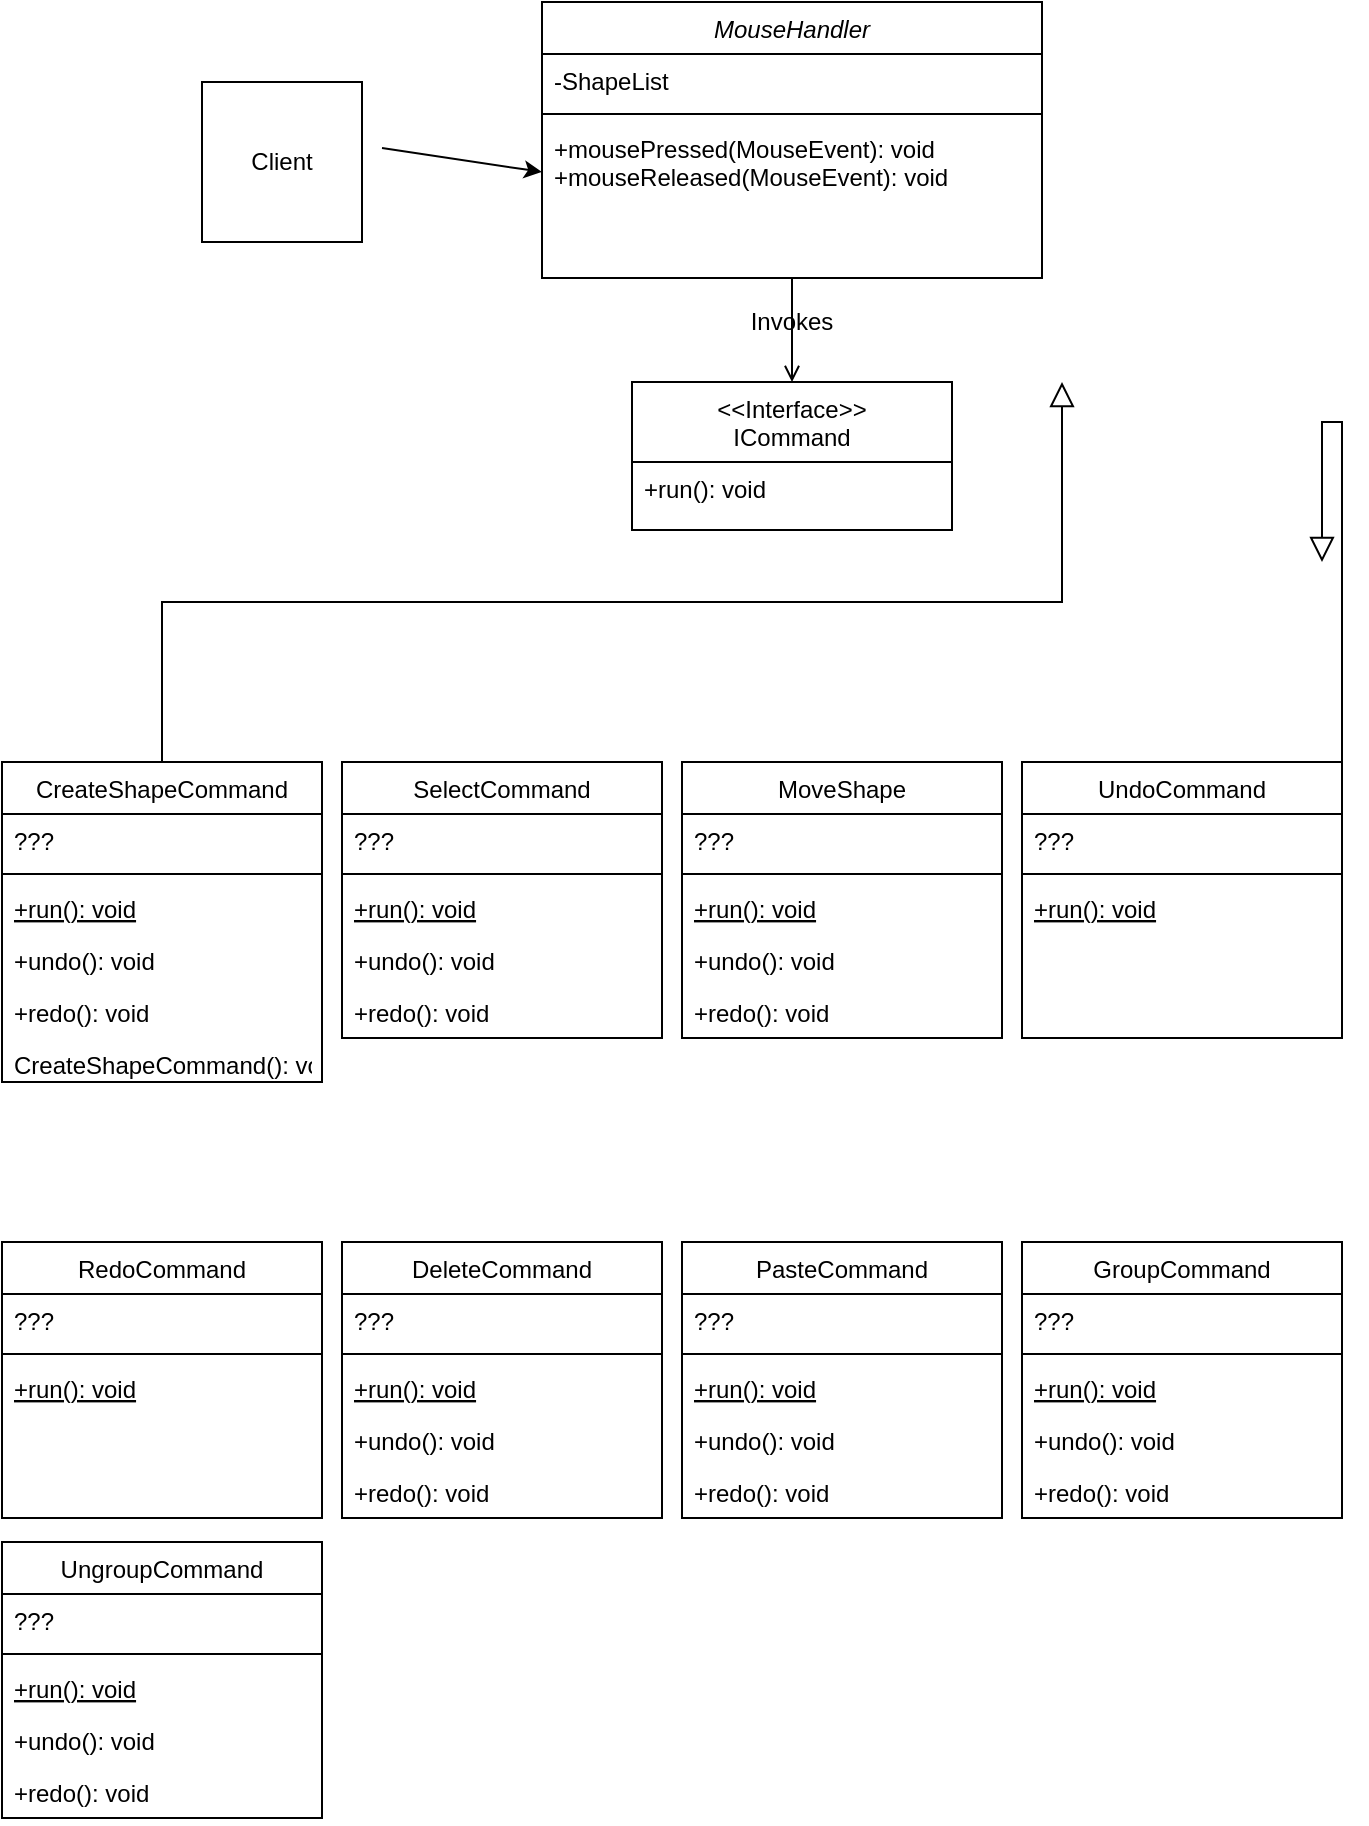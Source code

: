<mxfile version="13.6.10" type="github">
  <diagram id="C5RBs43oDa-KdzZeNtuy" name="Page-1">
    <mxGraphModel dx="1426" dy="826" grid="1" gridSize="10" guides="1" tooltips="1" connect="1" arrows="1" fold="1" page="1" pageScale="1" pageWidth="827" pageHeight="1169" math="0" shadow="0">
      <root>
        <mxCell id="WIyWlLk6GJQsqaUBKTNV-0" />
        <mxCell id="WIyWlLk6GJQsqaUBKTNV-1" parent="WIyWlLk6GJQsqaUBKTNV-0" />
        <mxCell id="zkfFHV4jXpPFQw0GAbJ--12" value="" style="endArrow=block;endSize=10;endFill=0;shadow=0;strokeWidth=1;rounded=0;edgeStyle=elbowEdgeStyle;elbow=vertical;" parent="WIyWlLk6GJQsqaUBKTNV-1" source="zkfFHV4jXpPFQw0GAbJ--6" edge="1">
          <mxGeometry width="160" relative="1" as="geometry">
            <mxPoint x="200" y="203" as="sourcePoint" />
            <mxPoint x="560" y="200" as="targetPoint" />
            <Array as="points">
              <mxPoint x="420" y="310" />
              <mxPoint x="640" y="310" />
            </Array>
          </mxGeometry>
        </mxCell>
        <mxCell id="zkfFHV4jXpPFQw0GAbJ--16" value="" style="endArrow=block;endSize=10;endFill=0;shadow=0;strokeWidth=1;rounded=0;edgeStyle=elbowEdgeStyle;elbow=vertical;" parent="WIyWlLk6GJQsqaUBKTNV-1" edge="1">
          <mxGeometry width="160" relative="1" as="geometry">
            <mxPoint x="700" y="390" as="sourcePoint" />
            <mxPoint x="690" y="290" as="targetPoint" />
            <Array as="points">
              <mxPoint x="600" y="220" />
            </Array>
          </mxGeometry>
        </mxCell>
        <mxCell id="zkfFHV4jXpPFQw0GAbJ--26" value="" style="endArrow=open;shadow=0;strokeWidth=1;rounded=0;endFill=1;edgeStyle=elbowEdgeStyle;elbow=vertical;" parent="WIyWlLk6GJQsqaUBKTNV-1" source="zkfFHV4jXpPFQw0GAbJ--0" target="zkfFHV4jXpPFQw0GAbJ--17" edge="1">
          <mxGeometry x="0.5" y="41" relative="1" as="geometry">
            <mxPoint x="380" y="192" as="sourcePoint" />
            <mxPoint x="540" y="192" as="targetPoint" />
            <mxPoint x="-40" y="32" as="offset" />
          </mxGeometry>
        </mxCell>
        <mxCell id="EbQSN0yyJCOW8OBc9cXN-0" value="Client" style="whiteSpace=wrap;html=1;aspect=fixed;" vertex="1" parent="WIyWlLk6GJQsqaUBKTNV-1">
          <mxGeometry x="130" y="50" width="80" height="80" as="geometry" />
        </mxCell>
        <mxCell id="EbQSN0yyJCOW8OBc9cXN-2" value="" style="endArrow=classic;html=1;entryX=0;entryY=0.5;entryDx=0;entryDy=0;" edge="1" parent="WIyWlLk6GJQsqaUBKTNV-1" target="zkfFHV4jXpPFQw0GAbJ--5">
          <mxGeometry width="50" height="50" relative="1" as="geometry">
            <mxPoint x="220" y="83" as="sourcePoint" />
            <mxPoint x="319.5" y="49.998" as="targetPoint" />
          </mxGeometry>
        </mxCell>
        <mxCell id="zkfFHV4jXpPFQw0GAbJ--0" value="MouseHandler" style="swimlane;fontStyle=2;align=center;verticalAlign=top;childLayout=stackLayout;horizontal=1;startSize=26;horizontalStack=0;resizeParent=1;resizeLast=0;collapsible=1;marginBottom=0;rounded=0;shadow=0;strokeWidth=1;" parent="WIyWlLk6GJQsqaUBKTNV-1" vertex="1">
          <mxGeometry x="300" y="10" width="250" height="138" as="geometry">
            <mxRectangle x="230" y="140" width="160" height="26" as="alternateBounds" />
          </mxGeometry>
        </mxCell>
        <mxCell id="zkfFHV4jXpPFQw0GAbJ--3" value="-ShapeList" style="text;align=left;verticalAlign=top;spacingLeft=4;spacingRight=4;overflow=hidden;rotatable=0;points=[[0,0.5],[1,0.5]];portConstraint=eastwest;rounded=0;shadow=0;html=0;" parent="zkfFHV4jXpPFQw0GAbJ--0" vertex="1">
          <mxGeometry y="26" width="250" height="26" as="geometry" />
        </mxCell>
        <mxCell id="zkfFHV4jXpPFQw0GAbJ--4" value="" style="line;html=1;strokeWidth=1;align=left;verticalAlign=middle;spacingTop=-1;spacingLeft=3;spacingRight=3;rotatable=0;labelPosition=right;points=[];portConstraint=eastwest;" parent="zkfFHV4jXpPFQw0GAbJ--0" vertex="1">
          <mxGeometry y="52" width="250" height="8" as="geometry" />
        </mxCell>
        <mxCell id="zkfFHV4jXpPFQw0GAbJ--5" value="+mousePressed(MouseEvent): void &#xa;+mouseReleased(MouseEvent): void" style="text;align=left;verticalAlign=top;spacingLeft=4;spacingRight=4;overflow=hidden;rotatable=0;points=[[0,0.5],[1,0.5]];portConstraint=eastwest;" parent="zkfFHV4jXpPFQw0GAbJ--0" vertex="1">
          <mxGeometry y="60" width="250" height="50" as="geometry" />
        </mxCell>
        <mxCell id="zkfFHV4jXpPFQw0GAbJ--6" value="CreateShapeCommand" style="swimlane;fontStyle=0;align=center;verticalAlign=top;childLayout=stackLayout;horizontal=1;startSize=26;horizontalStack=0;resizeParent=1;resizeLast=0;collapsible=1;marginBottom=0;rounded=0;shadow=0;strokeWidth=1;" parent="WIyWlLk6GJQsqaUBKTNV-1" vertex="1">
          <mxGeometry x="30" y="390" width="160" height="160" as="geometry">
            <mxRectangle x="130" y="380" width="160" height="26" as="alternateBounds" />
          </mxGeometry>
        </mxCell>
        <mxCell id="zkfFHV4jXpPFQw0GAbJ--7" value="???" style="text;align=left;verticalAlign=top;spacingLeft=4;spacingRight=4;overflow=hidden;rotatable=0;points=[[0,0.5],[1,0.5]];portConstraint=eastwest;" parent="zkfFHV4jXpPFQw0GAbJ--6" vertex="1">
          <mxGeometry y="26" width="160" height="26" as="geometry" />
        </mxCell>
        <mxCell id="zkfFHV4jXpPFQw0GAbJ--9" value="" style="line;html=1;strokeWidth=1;align=left;verticalAlign=middle;spacingTop=-1;spacingLeft=3;spacingRight=3;rotatable=0;labelPosition=right;points=[];portConstraint=eastwest;" parent="zkfFHV4jXpPFQw0GAbJ--6" vertex="1">
          <mxGeometry y="52" width="160" height="8" as="geometry" />
        </mxCell>
        <mxCell id="zkfFHV4jXpPFQw0GAbJ--10" value="+run(): void" style="text;align=left;verticalAlign=top;spacingLeft=4;spacingRight=4;overflow=hidden;rotatable=0;points=[[0,0.5],[1,0.5]];portConstraint=eastwest;fontStyle=4" parent="zkfFHV4jXpPFQw0GAbJ--6" vertex="1">
          <mxGeometry y="60" width="160" height="26" as="geometry" />
        </mxCell>
        <mxCell id="zkfFHV4jXpPFQw0GAbJ--11" value="+undo(): void" style="text;align=left;verticalAlign=top;spacingLeft=4;spacingRight=4;overflow=hidden;rotatable=0;points=[[0,0.5],[1,0.5]];portConstraint=eastwest;" parent="zkfFHV4jXpPFQw0GAbJ--6" vertex="1">
          <mxGeometry y="86" width="160" height="26" as="geometry" />
        </mxCell>
        <mxCell id="EbQSN0yyJCOW8OBc9cXN-57" value="+redo(): void" style="text;align=left;verticalAlign=top;spacingLeft=4;spacingRight=4;overflow=hidden;rotatable=0;points=[[0,0.5],[1,0.5]];portConstraint=eastwest;" vertex="1" parent="zkfFHV4jXpPFQw0GAbJ--6">
          <mxGeometry y="112" width="160" height="26" as="geometry" />
        </mxCell>
        <mxCell id="EbQSN0yyJCOW8OBc9cXN-9" value="SelectCommand" style="swimlane;fontStyle=0;align=center;verticalAlign=top;childLayout=stackLayout;horizontal=1;startSize=26;horizontalStack=0;resizeParent=1;resizeLast=0;collapsible=1;marginBottom=0;rounded=0;shadow=0;strokeWidth=1;" vertex="1" parent="WIyWlLk6GJQsqaUBKTNV-1">
          <mxGeometry x="200" y="390" width="160" height="138" as="geometry">
            <mxRectangle x="130" y="380" width="160" height="26" as="alternateBounds" />
          </mxGeometry>
        </mxCell>
        <mxCell id="EbQSN0yyJCOW8OBc9cXN-10" value="???" style="text;align=left;verticalAlign=top;spacingLeft=4;spacingRight=4;overflow=hidden;rotatable=0;points=[[0,0.5],[1,0.5]];portConstraint=eastwest;" vertex="1" parent="EbQSN0yyJCOW8OBc9cXN-9">
          <mxGeometry y="26" width="160" height="26" as="geometry" />
        </mxCell>
        <mxCell id="EbQSN0yyJCOW8OBc9cXN-11" value="" style="line;html=1;strokeWidth=1;align=left;verticalAlign=middle;spacingTop=-1;spacingLeft=3;spacingRight=3;rotatable=0;labelPosition=right;points=[];portConstraint=eastwest;" vertex="1" parent="EbQSN0yyJCOW8OBc9cXN-9">
          <mxGeometry y="52" width="160" height="8" as="geometry" />
        </mxCell>
        <mxCell id="EbQSN0yyJCOW8OBc9cXN-12" value="+run(): void" style="text;align=left;verticalAlign=top;spacingLeft=4;spacingRight=4;overflow=hidden;rotatable=0;points=[[0,0.5],[1,0.5]];portConstraint=eastwest;fontStyle=4" vertex="1" parent="EbQSN0yyJCOW8OBc9cXN-9">
          <mxGeometry y="60" width="160" height="26" as="geometry" />
        </mxCell>
        <mxCell id="EbQSN0yyJCOW8OBc9cXN-13" value="+undo(): void" style="text;align=left;verticalAlign=top;spacingLeft=4;spacingRight=4;overflow=hidden;rotatable=0;points=[[0,0.5],[1,0.5]];portConstraint=eastwest;" vertex="1" parent="EbQSN0yyJCOW8OBc9cXN-9">
          <mxGeometry y="86" width="160" height="26" as="geometry" />
        </mxCell>
        <mxCell id="EbQSN0yyJCOW8OBc9cXN-14" value="+redo(): void" style="text;align=left;verticalAlign=top;spacingLeft=4;spacingRight=4;overflow=hidden;rotatable=0;points=[[0,0.5],[1,0.5]];portConstraint=eastwest;" vertex="1" parent="EbQSN0yyJCOW8OBc9cXN-9">
          <mxGeometry y="112" width="160" height="26" as="geometry" />
        </mxCell>
        <mxCell id="EbQSN0yyJCOW8OBc9cXN-15" value="MoveShape" style="swimlane;fontStyle=0;align=center;verticalAlign=top;childLayout=stackLayout;horizontal=1;startSize=26;horizontalStack=0;resizeParent=1;resizeLast=0;collapsible=1;marginBottom=0;rounded=0;shadow=0;strokeWidth=1;" vertex="1" parent="WIyWlLk6GJQsqaUBKTNV-1">
          <mxGeometry x="370" y="390" width="160" height="138" as="geometry">
            <mxRectangle x="130" y="380" width="160" height="26" as="alternateBounds" />
          </mxGeometry>
        </mxCell>
        <mxCell id="EbQSN0yyJCOW8OBc9cXN-16" value="???" style="text;align=left;verticalAlign=top;spacingLeft=4;spacingRight=4;overflow=hidden;rotatable=0;points=[[0,0.5],[1,0.5]];portConstraint=eastwest;" vertex="1" parent="EbQSN0yyJCOW8OBc9cXN-15">
          <mxGeometry y="26" width="160" height="26" as="geometry" />
        </mxCell>
        <mxCell id="EbQSN0yyJCOW8OBc9cXN-17" value="" style="line;html=1;strokeWidth=1;align=left;verticalAlign=middle;spacingTop=-1;spacingLeft=3;spacingRight=3;rotatable=0;labelPosition=right;points=[];portConstraint=eastwest;" vertex="1" parent="EbQSN0yyJCOW8OBc9cXN-15">
          <mxGeometry y="52" width="160" height="8" as="geometry" />
        </mxCell>
        <mxCell id="EbQSN0yyJCOW8OBc9cXN-18" value="+run(): void" style="text;align=left;verticalAlign=top;spacingLeft=4;spacingRight=4;overflow=hidden;rotatable=0;points=[[0,0.5],[1,0.5]];portConstraint=eastwest;fontStyle=4" vertex="1" parent="EbQSN0yyJCOW8OBc9cXN-15">
          <mxGeometry y="60" width="160" height="26" as="geometry" />
        </mxCell>
        <mxCell id="EbQSN0yyJCOW8OBc9cXN-19" value="+undo(): void" style="text;align=left;verticalAlign=top;spacingLeft=4;spacingRight=4;overflow=hidden;rotatable=0;points=[[0,0.5],[1,0.5]];portConstraint=eastwest;" vertex="1" parent="EbQSN0yyJCOW8OBc9cXN-15">
          <mxGeometry y="86" width="160" height="26" as="geometry" />
        </mxCell>
        <mxCell id="EbQSN0yyJCOW8OBc9cXN-20" value="+redo(): void" style="text;align=left;verticalAlign=top;spacingLeft=4;spacingRight=4;overflow=hidden;rotatable=0;points=[[0,0.5],[1,0.5]];portConstraint=eastwest;" vertex="1" parent="EbQSN0yyJCOW8OBc9cXN-15">
          <mxGeometry y="112" width="160" height="26" as="geometry" />
        </mxCell>
        <mxCell id="EbQSN0yyJCOW8OBc9cXN-21" value="UndoCommand" style="swimlane;fontStyle=0;align=center;verticalAlign=top;childLayout=stackLayout;horizontal=1;startSize=26;horizontalStack=0;resizeParent=1;resizeLast=0;collapsible=1;marginBottom=0;rounded=0;shadow=0;strokeWidth=1;" vertex="1" parent="WIyWlLk6GJQsqaUBKTNV-1">
          <mxGeometry x="540" y="390" width="160" height="138" as="geometry">
            <mxRectangle x="130" y="380" width="160" height="26" as="alternateBounds" />
          </mxGeometry>
        </mxCell>
        <mxCell id="EbQSN0yyJCOW8OBc9cXN-22" value="???" style="text;align=left;verticalAlign=top;spacingLeft=4;spacingRight=4;overflow=hidden;rotatable=0;points=[[0,0.5],[1,0.5]];portConstraint=eastwest;" vertex="1" parent="EbQSN0yyJCOW8OBc9cXN-21">
          <mxGeometry y="26" width="160" height="26" as="geometry" />
        </mxCell>
        <mxCell id="EbQSN0yyJCOW8OBc9cXN-23" value="" style="line;html=1;strokeWidth=1;align=left;verticalAlign=middle;spacingTop=-1;spacingLeft=3;spacingRight=3;rotatable=0;labelPosition=right;points=[];portConstraint=eastwest;" vertex="1" parent="EbQSN0yyJCOW8OBc9cXN-21">
          <mxGeometry y="52" width="160" height="8" as="geometry" />
        </mxCell>
        <mxCell id="EbQSN0yyJCOW8OBc9cXN-24" value="+run(): void" style="text;align=left;verticalAlign=top;spacingLeft=4;spacingRight=4;overflow=hidden;rotatable=0;points=[[0,0.5],[1,0.5]];portConstraint=eastwest;fontStyle=4" vertex="1" parent="EbQSN0yyJCOW8OBc9cXN-21">
          <mxGeometry y="60" width="160" height="26" as="geometry" />
        </mxCell>
        <mxCell id="EbQSN0yyJCOW8OBc9cXN-27" value="RedoCommand" style="swimlane;fontStyle=0;align=center;verticalAlign=top;childLayout=stackLayout;horizontal=1;startSize=26;horizontalStack=0;resizeParent=1;resizeLast=0;collapsible=1;marginBottom=0;rounded=0;shadow=0;strokeWidth=1;" vertex="1" parent="WIyWlLk6GJQsqaUBKTNV-1">
          <mxGeometry x="30" y="630" width="160" height="138" as="geometry">
            <mxRectangle x="130" y="380" width="160" height="26" as="alternateBounds" />
          </mxGeometry>
        </mxCell>
        <mxCell id="EbQSN0yyJCOW8OBc9cXN-28" value="???" style="text;align=left;verticalAlign=top;spacingLeft=4;spacingRight=4;overflow=hidden;rotatable=0;points=[[0,0.5],[1,0.5]];portConstraint=eastwest;" vertex="1" parent="EbQSN0yyJCOW8OBc9cXN-27">
          <mxGeometry y="26" width="160" height="26" as="geometry" />
        </mxCell>
        <mxCell id="EbQSN0yyJCOW8OBc9cXN-29" value="" style="line;html=1;strokeWidth=1;align=left;verticalAlign=middle;spacingTop=-1;spacingLeft=3;spacingRight=3;rotatable=0;labelPosition=right;points=[];portConstraint=eastwest;" vertex="1" parent="EbQSN0yyJCOW8OBc9cXN-27">
          <mxGeometry y="52" width="160" height="8" as="geometry" />
        </mxCell>
        <mxCell id="EbQSN0yyJCOW8OBc9cXN-30" value="+run(): void" style="text;align=left;verticalAlign=top;spacingLeft=4;spacingRight=4;overflow=hidden;rotatable=0;points=[[0,0.5],[1,0.5]];portConstraint=eastwest;fontStyle=4" vertex="1" parent="EbQSN0yyJCOW8OBc9cXN-27">
          <mxGeometry y="60" width="160" height="26" as="geometry" />
        </mxCell>
        <mxCell id="EbQSN0yyJCOW8OBc9cXN-33" value="DeleteCommand" style="swimlane;fontStyle=0;align=center;verticalAlign=top;childLayout=stackLayout;horizontal=1;startSize=26;horizontalStack=0;resizeParent=1;resizeLast=0;collapsible=1;marginBottom=0;rounded=0;shadow=0;strokeWidth=1;" vertex="1" parent="WIyWlLk6GJQsqaUBKTNV-1">
          <mxGeometry x="200" y="630" width="160" height="138" as="geometry">
            <mxRectangle x="130" y="380" width="160" height="26" as="alternateBounds" />
          </mxGeometry>
        </mxCell>
        <mxCell id="EbQSN0yyJCOW8OBc9cXN-34" value="???" style="text;align=left;verticalAlign=top;spacingLeft=4;spacingRight=4;overflow=hidden;rotatable=0;points=[[0,0.5],[1,0.5]];portConstraint=eastwest;" vertex="1" parent="EbQSN0yyJCOW8OBc9cXN-33">
          <mxGeometry y="26" width="160" height="26" as="geometry" />
        </mxCell>
        <mxCell id="EbQSN0yyJCOW8OBc9cXN-35" value="" style="line;html=1;strokeWidth=1;align=left;verticalAlign=middle;spacingTop=-1;spacingLeft=3;spacingRight=3;rotatable=0;labelPosition=right;points=[];portConstraint=eastwest;" vertex="1" parent="EbQSN0yyJCOW8OBc9cXN-33">
          <mxGeometry y="52" width="160" height="8" as="geometry" />
        </mxCell>
        <mxCell id="EbQSN0yyJCOW8OBc9cXN-36" value="+run(): void" style="text;align=left;verticalAlign=top;spacingLeft=4;spacingRight=4;overflow=hidden;rotatable=0;points=[[0,0.5],[1,0.5]];portConstraint=eastwest;fontStyle=4" vertex="1" parent="EbQSN0yyJCOW8OBc9cXN-33">
          <mxGeometry y="60" width="160" height="26" as="geometry" />
        </mxCell>
        <mxCell id="EbQSN0yyJCOW8OBc9cXN-37" value="+undo(): void" style="text;align=left;verticalAlign=top;spacingLeft=4;spacingRight=4;overflow=hidden;rotatable=0;points=[[0,0.5],[1,0.5]];portConstraint=eastwest;" vertex="1" parent="EbQSN0yyJCOW8OBc9cXN-33">
          <mxGeometry y="86" width="160" height="26" as="geometry" />
        </mxCell>
        <mxCell id="EbQSN0yyJCOW8OBc9cXN-38" value="+redo(): void" style="text;align=left;verticalAlign=top;spacingLeft=4;spacingRight=4;overflow=hidden;rotatable=0;points=[[0,0.5],[1,0.5]];portConstraint=eastwest;" vertex="1" parent="EbQSN0yyJCOW8OBc9cXN-33">
          <mxGeometry y="112" width="160" height="26" as="geometry" />
        </mxCell>
        <mxCell id="EbQSN0yyJCOW8OBc9cXN-39" value="PasteCommand" style="swimlane;fontStyle=0;align=center;verticalAlign=top;childLayout=stackLayout;horizontal=1;startSize=26;horizontalStack=0;resizeParent=1;resizeLast=0;collapsible=1;marginBottom=0;rounded=0;shadow=0;strokeWidth=1;" vertex="1" parent="WIyWlLk6GJQsqaUBKTNV-1">
          <mxGeometry x="370" y="630" width="160" height="138" as="geometry">
            <mxRectangle x="130" y="380" width="160" height="26" as="alternateBounds" />
          </mxGeometry>
        </mxCell>
        <mxCell id="EbQSN0yyJCOW8OBc9cXN-40" value="???" style="text;align=left;verticalAlign=top;spacingLeft=4;spacingRight=4;overflow=hidden;rotatable=0;points=[[0,0.5],[1,0.5]];portConstraint=eastwest;" vertex="1" parent="EbQSN0yyJCOW8OBc9cXN-39">
          <mxGeometry y="26" width="160" height="26" as="geometry" />
        </mxCell>
        <mxCell id="EbQSN0yyJCOW8OBc9cXN-41" value="" style="line;html=1;strokeWidth=1;align=left;verticalAlign=middle;spacingTop=-1;spacingLeft=3;spacingRight=3;rotatable=0;labelPosition=right;points=[];portConstraint=eastwest;" vertex="1" parent="EbQSN0yyJCOW8OBc9cXN-39">
          <mxGeometry y="52" width="160" height="8" as="geometry" />
        </mxCell>
        <mxCell id="EbQSN0yyJCOW8OBc9cXN-42" value="+run(): void" style="text;align=left;verticalAlign=top;spacingLeft=4;spacingRight=4;overflow=hidden;rotatable=0;points=[[0,0.5],[1,0.5]];portConstraint=eastwest;fontStyle=4" vertex="1" parent="EbQSN0yyJCOW8OBc9cXN-39">
          <mxGeometry y="60" width="160" height="26" as="geometry" />
        </mxCell>
        <mxCell id="EbQSN0yyJCOW8OBc9cXN-43" value="+undo(): void" style="text;align=left;verticalAlign=top;spacingLeft=4;spacingRight=4;overflow=hidden;rotatable=0;points=[[0,0.5],[1,0.5]];portConstraint=eastwest;" vertex="1" parent="EbQSN0yyJCOW8OBc9cXN-39">
          <mxGeometry y="86" width="160" height="26" as="geometry" />
        </mxCell>
        <mxCell id="EbQSN0yyJCOW8OBc9cXN-44" value="+redo(): void" style="text;align=left;verticalAlign=top;spacingLeft=4;spacingRight=4;overflow=hidden;rotatable=0;points=[[0,0.5],[1,0.5]];portConstraint=eastwest;" vertex="1" parent="EbQSN0yyJCOW8OBc9cXN-39">
          <mxGeometry y="112" width="160" height="26" as="geometry" />
        </mxCell>
        <mxCell id="EbQSN0yyJCOW8OBc9cXN-45" value="GroupCommand" style="swimlane;fontStyle=0;align=center;verticalAlign=top;childLayout=stackLayout;horizontal=1;startSize=26;horizontalStack=0;resizeParent=1;resizeLast=0;collapsible=1;marginBottom=0;rounded=0;shadow=0;strokeWidth=1;" vertex="1" parent="WIyWlLk6GJQsqaUBKTNV-1">
          <mxGeometry x="540" y="630" width="160" height="138" as="geometry">
            <mxRectangle x="130" y="380" width="160" height="26" as="alternateBounds" />
          </mxGeometry>
        </mxCell>
        <mxCell id="EbQSN0yyJCOW8OBc9cXN-46" value="???" style="text;align=left;verticalAlign=top;spacingLeft=4;spacingRight=4;overflow=hidden;rotatable=0;points=[[0,0.5],[1,0.5]];portConstraint=eastwest;" vertex="1" parent="EbQSN0yyJCOW8OBc9cXN-45">
          <mxGeometry y="26" width="160" height="26" as="geometry" />
        </mxCell>
        <mxCell id="EbQSN0yyJCOW8OBc9cXN-47" value="" style="line;html=1;strokeWidth=1;align=left;verticalAlign=middle;spacingTop=-1;spacingLeft=3;spacingRight=3;rotatable=0;labelPosition=right;points=[];portConstraint=eastwest;" vertex="1" parent="EbQSN0yyJCOW8OBc9cXN-45">
          <mxGeometry y="52" width="160" height="8" as="geometry" />
        </mxCell>
        <mxCell id="EbQSN0yyJCOW8OBc9cXN-48" value="+run(): void" style="text;align=left;verticalAlign=top;spacingLeft=4;spacingRight=4;overflow=hidden;rotatable=0;points=[[0,0.5],[1,0.5]];portConstraint=eastwest;fontStyle=4" vertex="1" parent="EbQSN0yyJCOW8OBc9cXN-45">
          <mxGeometry y="60" width="160" height="26" as="geometry" />
        </mxCell>
        <mxCell id="EbQSN0yyJCOW8OBc9cXN-49" value="+undo(): void" style="text;align=left;verticalAlign=top;spacingLeft=4;spacingRight=4;overflow=hidden;rotatable=0;points=[[0,0.5],[1,0.5]];portConstraint=eastwest;" vertex="1" parent="EbQSN0yyJCOW8OBc9cXN-45">
          <mxGeometry y="86" width="160" height="26" as="geometry" />
        </mxCell>
        <mxCell id="EbQSN0yyJCOW8OBc9cXN-50" value="+redo(): void" style="text;align=left;verticalAlign=top;spacingLeft=4;spacingRight=4;overflow=hidden;rotatable=0;points=[[0,0.5],[1,0.5]];portConstraint=eastwest;" vertex="1" parent="EbQSN0yyJCOW8OBc9cXN-45">
          <mxGeometry y="112" width="160" height="26" as="geometry" />
        </mxCell>
        <mxCell id="EbQSN0yyJCOW8OBc9cXN-51" value="UngroupCommand" style="swimlane;fontStyle=0;align=center;verticalAlign=top;childLayout=stackLayout;horizontal=1;startSize=26;horizontalStack=0;resizeParent=1;resizeLast=0;collapsible=1;marginBottom=0;rounded=0;shadow=0;strokeWidth=1;" vertex="1" parent="WIyWlLk6GJQsqaUBKTNV-1">
          <mxGeometry x="30" y="780" width="160" height="138" as="geometry">
            <mxRectangle x="130" y="380" width="160" height="26" as="alternateBounds" />
          </mxGeometry>
        </mxCell>
        <mxCell id="EbQSN0yyJCOW8OBc9cXN-52" value="???" style="text;align=left;verticalAlign=top;spacingLeft=4;spacingRight=4;overflow=hidden;rotatable=0;points=[[0,0.5],[1,0.5]];portConstraint=eastwest;" vertex="1" parent="EbQSN0yyJCOW8OBc9cXN-51">
          <mxGeometry y="26" width="160" height="26" as="geometry" />
        </mxCell>
        <mxCell id="EbQSN0yyJCOW8OBc9cXN-53" value="" style="line;html=1;strokeWidth=1;align=left;verticalAlign=middle;spacingTop=-1;spacingLeft=3;spacingRight=3;rotatable=0;labelPosition=right;points=[];portConstraint=eastwest;" vertex="1" parent="EbQSN0yyJCOW8OBc9cXN-51">
          <mxGeometry y="52" width="160" height="8" as="geometry" />
        </mxCell>
        <mxCell id="EbQSN0yyJCOW8OBc9cXN-54" value="+run(): void" style="text;align=left;verticalAlign=top;spacingLeft=4;spacingRight=4;overflow=hidden;rotatable=0;points=[[0,0.5],[1,0.5]];portConstraint=eastwest;fontStyle=4" vertex="1" parent="EbQSN0yyJCOW8OBc9cXN-51">
          <mxGeometry y="60" width="160" height="26" as="geometry" />
        </mxCell>
        <mxCell id="EbQSN0yyJCOW8OBc9cXN-55" value="+undo(): void" style="text;align=left;verticalAlign=top;spacingLeft=4;spacingRight=4;overflow=hidden;rotatable=0;points=[[0,0.5],[1,0.5]];portConstraint=eastwest;" vertex="1" parent="EbQSN0yyJCOW8OBc9cXN-51">
          <mxGeometry y="86" width="160" height="26" as="geometry" />
        </mxCell>
        <mxCell id="EbQSN0yyJCOW8OBc9cXN-56" value="+redo(): void" style="text;align=left;verticalAlign=top;spacingLeft=4;spacingRight=4;overflow=hidden;rotatable=0;points=[[0,0.5],[1,0.5]];portConstraint=eastwest;" vertex="1" parent="EbQSN0yyJCOW8OBc9cXN-51">
          <mxGeometry y="112" width="160" height="26" as="geometry" />
        </mxCell>
        <mxCell id="EbQSN0yyJCOW8OBc9cXN-58" value="CreateShapeCommand(): void" style="text;align=left;verticalAlign=top;spacingLeft=4;spacingRight=4;overflow=hidden;rotatable=0;points=[[0,0.5],[1,0.5]];portConstraint=eastwest;" vertex="1" parent="WIyWlLk6GJQsqaUBKTNV-1">
          <mxGeometry x="30" y="528" width="160" height="26" as="geometry" />
        </mxCell>
        <mxCell id="EbQSN0yyJCOW8OBc9cXN-59" value="Invokes" style="text;html=1;strokeColor=none;fillColor=none;align=center;verticalAlign=middle;whiteSpace=wrap;rounded=0;" vertex="1" parent="WIyWlLk6GJQsqaUBKTNV-1">
          <mxGeometry x="405" y="160" width="40" height="20" as="geometry" />
        </mxCell>
        <mxCell id="zkfFHV4jXpPFQw0GAbJ--17" value="&lt;&lt;Interface&gt;&gt;&#xa;ICommand" style="swimlane;fontStyle=0;align=center;verticalAlign=top;childLayout=stackLayout;horizontal=1;startSize=40;horizontalStack=0;resizeParent=1;resizeLast=0;collapsible=1;marginBottom=0;rounded=0;shadow=0;strokeWidth=1;" parent="WIyWlLk6GJQsqaUBKTNV-1" vertex="1">
          <mxGeometry x="345" y="200" width="160" height="74" as="geometry">
            <mxRectangle x="550" y="140" width="160" height="26" as="alternateBounds" />
          </mxGeometry>
        </mxCell>
        <mxCell id="zkfFHV4jXpPFQw0GAbJ--18" value="+run(): void" style="text;align=left;verticalAlign=top;spacingLeft=4;spacingRight=4;overflow=hidden;rotatable=0;points=[[0,0.5],[1,0.5]];portConstraint=eastwest;" parent="zkfFHV4jXpPFQw0GAbJ--17" vertex="1">
          <mxGeometry y="40" width="160" height="26" as="geometry" />
        </mxCell>
      </root>
    </mxGraphModel>
  </diagram>
</mxfile>
